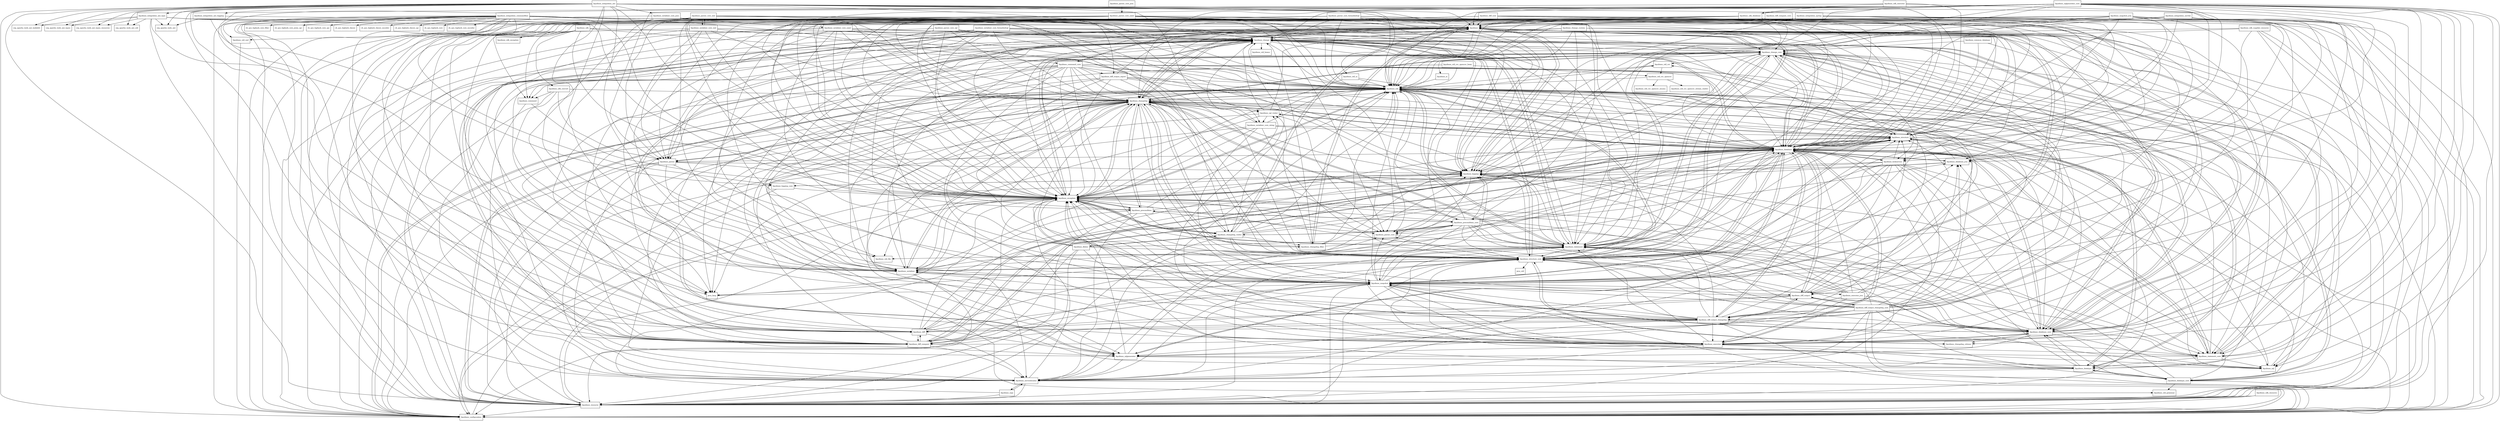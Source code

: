 digraph liquibase_core_3_6_3_package_dependencies {
  node [shape = box, fontsize=10.0];
  liquibase -> java_lang;
  liquibase -> liquibase_change;
  liquibase -> liquibase_change_core;
  liquibase -> liquibase_changelog;
  liquibase -> liquibase_changelog_filter;
  liquibase -> liquibase_changelog_visitor;
  liquibase -> liquibase_command;
  liquibase -> liquibase_command_core;
  liquibase -> liquibase_database;
  liquibase -> liquibase_database_core;
  liquibase -> liquibase_diff;
  liquibase -> liquibase_diff_compare;
  liquibase -> liquibase_diff_output_changelog;
  liquibase -> liquibase_exception;
  liquibase -> liquibase_executor;
  liquibase -> liquibase_lockservice;
  liquibase -> liquibase_logging;
  liquibase -> liquibase_parser;
  liquibase -> liquibase_resource;
  liquibase -> liquibase_serializer;
  liquibase -> liquibase_snapshot;
  liquibase -> liquibase_statement;
  liquibase -> liquibase_statement_core;
  liquibase -> liquibase_structure_core;
  liquibase -> liquibase_util;
  liquibase_change -> java_lang;
  liquibase_change -> liquibase_change_core;
  liquibase_change -> liquibase_changelog;
  liquibase_change -> liquibase_configuration;
  liquibase_change -> liquibase_database;
  liquibase_change -> liquibase_database_core;
  liquibase_change -> liquibase_exception;
  liquibase_change -> liquibase_logging;
  liquibase_change -> liquibase_parser_core;
  liquibase_change -> liquibase_resource;
  liquibase_change -> liquibase_serializer;
  liquibase_change -> liquibase_serializer_core_string;
  liquibase_change -> liquibase_servicelocator;
  liquibase_change -> liquibase_sqlgenerator;
  liquibase_change -> liquibase_statement;
  liquibase_change -> liquibase_statement_core;
  liquibase_change -> liquibase_structure;
  liquibase_change -> liquibase_structure_core;
  liquibase_change -> liquibase_util;
  liquibase_change -> liquibase_util_beans;
  liquibase_change_core -> liquibase;
  liquibase_change_core -> liquibase_change;
  liquibase_change_core -> liquibase_changelog;
  liquibase_change_core -> liquibase_configuration;
  liquibase_change_core -> liquibase_database;
  liquibase_change_core -> liquibase_database_core;
  liquibase_change_core -> liquibase_datatype;
  liquibase_change_core -> liquibase_diff_compare;
  liquibase_change_core -> liquibase_exception;
  liquibase_change_core -> liquibase_executor;
  liquibase_change_core -> liquibase_io;
  liquibase_change_core -> liquibase_logging;
  liquibase_change_core -> liquibase_parser_core;
  liquibase_change_core -> liquibase_resource;
  liquibase_change_core -> liquibase_serializer;
  liquibase_change_core -> liquibase_snapshot;
  liquibase_change_core -> liquibase_sql;
  liquibase_change_core -> liquibase_sqlgenerator;
  liquibase_change_core -> liquibase_statement;
  liquibase_change_core -> liquibase_statement_core;
  liquibase_change_core -> liquibase_structure;
  liquibase_change_core -> liquibase_structure_core;
  liquibase_change_core -> liquibase_util;
  liquibase_change_core -> liquibase_util_csv;
  liquibase_change_custom -> liquibase_change;
  liquibase_change_custom -> liquibase_database;
  liquibase_change_custom -> liquibase_exception;
  liquibase_change_custom -> liquibase_parser_core;
  liquibase_change_custom -> liquibase_resource;
  liquibase_change_custom -> liquibase_serializer;
  liquibase_change_custom -> liquibase_statement;
  liquibase_change_custom -> liquibase_util;
  liquibase_changelog -> java_lang;
  liquibase_changelog -> liquibase;
  liquibase_changelog -> liquibase_change;
  liquibase_changelog -> liquibase_change_core;
  liquibase_changelog -> liquibase_changelog_filter;
  liquibase_changelog -> liquibase_changelog_visitor;
  liquibase_changelog -> liquibase_configuration;
  liquibase_changelog -> liquibase_database;
  liquibase_changelog -> liquibase_database_core;
  liquibase_changelog -> liquibase_exception;
  liquibase_changelog -> liquibase_executor;
  liquibase_changelog -> liquibase_logging;
  liquibase_changelog -> liquibase_parser;
  liquibase_changelog -> liquibase_parser_core;
  liquibase_changelog -> liquibase_precondition;
  liquibase_changelog -> liquibase_precondition_core;
  liquibase_changelog -> liquibase_resource;
  liquibase_changelog -> liquibase_serializer;
  liquibase_changelog -> liquibase_servicelocator;
  liquibase_changelog -> liquibase_snapshot;
  liquibase_changelog -> liquibase_sql_visitor;
  liquibase_changelog -> liquibase_sqlgenerator;
  liquibase_changelog -> liquibase_statement;
  liquibase_changelog -> liquibase_statement_core;
  liquibase_changelog -> liquibase_structure;
  liquibase_changelog -> liquibase_structure_core;
  liquibase_changelog -> liquibase_util;
  liquibase_changelog -> liquibase_util_csv;
  liquibase_changelog -> liquibase_util_file;
  liquibase_changelog_column -> liquibase_structure_core;
  liquibase_changelog_filter -> liquibase;
  liquibase_changelog_filter -> liquibase_change;
  liquibase_changelog_filter -> liquibase_change_core;
  liquibase_changelog_filter -> liquibase_changelog;
  liquibase_changelog_filter -> liquibase_database;
  liquibase_changelog_filter -> liquibase_exception;
  liquibase_changelog_filter -> liquibase_sql_visitor;
  liquibase_changelog_filter -> liquibase_util;
  liquibase_changelog_visitor -> liquibase;
  liquibase_changelog_visitor -> liquibase_change;
  liquibase_changelog_visitor -> liquibase_changelog;
  liquibase_changelog_visitor -> liquibase_changelog_filter;
  liquibase_changelog_visitor -> liquibase_database;
  liquibase_changelog_visitor -> liquibase_dbdoc;
  liquibase_changelog_visitor -> liquibase_exception;
  liquibase_changelog_visitor -> liquibase_logging;
  liquibase_changelog_visitor -> liquibase_precondition_core;
  liquibase_changelog_visitor -> liquibase_resource;
  liquibase_changelog_visitor -> liquibase_snapshot;
  liquibase_changelog_visitor -> liquibase_structure;
  liquibase_changelog_visitor -> liquibase_structure_core;
  liquibase_changelog_visitor -> liquibase_util;
  liquibase_command -> liquibase_exception;
  liquibase_command -> liquibase_servicelocator;
  liquibase_command_core -> liquibase;
  liquibase_command_core -> liquibase_changelog;
  liquibase_command_core -> liquibase_command;
  liquibase_command_core -> liquibase_database;
  liquibase_command_core -> liquibase_diff;
  liquibase_command_core -> liquibase_diff_compare;
  liquibase_command_core -> liquibase_diff_output;
  liquibase_command_core -> liquibase_diff_output_changelog;
  liquibase_command_core -> liquibase_diff_output_report;
  liquibase_command_core -> liquibase_exception;
  liquibase_command_core -> liquibase_executor;
  liquibase_command_core -> liquibase_lockservice;
  liquibase_command_core -> liquibase_logging;
  liquibase_command_core -> liquibase_serializer;
  liquibase_command_core -> liquibase_snapshot;
  liquibase_command_core -> liquibase_statement;
  liquibase_command_core -> liquibase_statement_core;
  liquibase_command_core -> liquibase_structure_core;
  liquibase_command_core -> liquibase_util;
  liquibase_common_datatype -> liquibase_change_core;
  liquibase_common_datatype -> liquibase_database;
  liquibase_common_datatype -> liquibase_datatype;
  liquibase_configuration -> liquibase_exception;
  liquibase_configuration -> liquibase_util;
  liquibase_database -> liquibase;
  liquibase_database -> liquibase_change;
  liquibase_database -> liquibase_change_core;
  liquibase_database -> liquibase_changelog;
  liquibase_database -> liquibase_configuration;
  liquibase_database -> liquibase_database_core;
  liquibase_database -> liquibase_database_jvm;
  liquibase_database -> liquibase_diff;
  liquibase_database -> liquibase_diff_compare;
  liquibase_database -> liquibase_diff_output;
  liquibase_database -> liquibase_diff_output_changelog;
  liquibase_database -> liquibase_exception;
  liquibase_database -> liquibase_executor;
  liquibase_database -> liquibase_lockservice;
  liquibase_database -> liquibase_logging;
  liquibase_database -> liquibase_parser;
  liquibase_database -> liquibase_resource;
  liquibase_database -> liquibase_servicelocator;
  liquibase_database -> liquibase_snapshot;
  liquibase_database -> liquibase_sql;
  liquibase_database -> liquibase_sql_visitor;
  liquibase_database -> liquibase_sqlgenerator;
  liquibase_database -> liquibase_statement;
  liquibase_database -> liquibase_statement_core;
  liquibase_database -> liquibase_structure;
  liquibase_database -> liquibase_structure_core;
  liquibase_database -> liquibase_util;
  liquibase_database_core -> liquibase;
  liquibase_database_core -> liquibase_change;
  liquibase_database_core -> liquibase_change_core;
  liquibase_database_core -> liquibase_changelog_column;
  liquibase_database_core -> liquibase_database;
  liquibase_database_core -> liquibase_database_jvm;
  liquibase_database_core -> liquibase_exception;
  liquibase_database_core -> liquibase_executor;
  liquibase_database_core -> liquibase_logging;
  liquibase_database_core -> liquibase_snapshot;
  liquibase_database_core -> liquibase_sql;
  liquibase_database_core -> liquibase_sqlgenerator;
  liquibase_database_core -> liquibase_statement;
  liquibase_database_core -> liquibase_statement_core;
  liquibase_database_core -> liquibase_structure;
  liquibase_database_core -> liquibase_structure_core;
  liquibase_database_core -> liquibase_util;
  liquibase_database_jvm -> liquibase_database;
  liquibase_database_jvm -> liquibase_exception;
  liquibase_database_jvm -> liquibase_logging;
  liquibase_database_jvm -> liquibase_util;
  liquibase_datatype -> liquibase_change;
  liquibase_datatype -> liquibase_change_core;
  liquibase_datatype -> liquibase_database;
  liquibase_datatype -> liquibase_database_core;
  liquibase_datatype -> liquibase_datatype_core;
  liquibase_datatype -> liquibase_exception;
  liquibase_datatype -> liquibase_servicelocator;
  liquibase_datatype -> liquibase_statement;
  liquibase_datatype -> liquibase_structure_core;
  liquibase_datatype -> liquibase_util;
  liquibase_datatype_core -> liquibase_change_core;
  liquibase_datatype_core -> liquibase_configuration;
  liquibase_datatype_core -> liquibase_database;
  liquibase_datatype_core -> liquibase_database_core;
  liquibase_datatype_core -> liquibase_datatype;
  liquibase_datatype_core -> liquibase_exception;
  liquibase_datatype_core -> liquibase_logging;
  liquibase_datatype_core -> liquibase_statement;
  liquibase_datatype_core -> liquibase_util;
  liquibase_datatype_core -> liquibase_util_grammar;
  liquibase_dbdoc -> liquibase_change;
  liquibase_dbdoc -> liquibase_changelog;
  liquibase_dbdoc -> liquibase_changelog_visitor;
  liquibase_dbdoc -> liquibase_configuration;
  liquibase_dbdoc -> liquibase_database;
  liquibase_dbdoc -> liquibase_exception;
  liquibase_dbdoc -> liquibase_executor;
  liquibase_dbdoc -> liquibase_resource;
  liquibase_dbdoc -> liquibase_structure_core;
  liquibase_dbdoc -> liquibase_util;
  liquibase_diff -> liquibase;
  liquibase_diff -> liquibase_database;
  liquibase_diff -> liquibase_diff_compare;
  liquibase_diff -> liquibase_exception;
  liquibase_diff -> liquibase_servicelocator;
  liquibase_diff -> liquibase_snapshot;
  liquibase_diff -> liquibase_structure;
  liquibase_diff -> liquibase_structure_core;
  liquibase_diff_compare -> liquibase;
  liquibase_diff_compare -> liquibase_database;
  liquibase_diff_compare -> liquibase_diff;
  liquibase_diff_compare -> liquibase_exception;
  liquibase_diff_compare -> liquibase_servicelocator;
  liquibase_diff_compare -> liquibase_structure;
  liquibase_diff_compare -> liquibase_structure_core;
  liquibase_diff_compare -> liquibase_util;
  liquibase_diff_compare_core -> liquibase;
  liquibase_diff_compare_core -> liquibase_configuration;
  liquibase_diff_compare_core -> liquibase_database;
  liquibase_diff_compare_core -> liquibase_diff;
  liquibase_diff_compare_core -> liquibase_diff_compare;
  liquibase_diff_compare_core -> liquibase_structure;
  liquibase_diff_compare_core -> liquibase_structure_core;
  liquibase_diff_compare_core -> liquibase_util;
  liquibase_diff_core -> liquibase;
  liquibase_diff_core -> liquibase_database;
  liquibase_diff_core -> liquibase_diff;
  liquibase_diff_core -> liquibase_diff_compare;
  liquibase_diff_core -> liquibase_exception;
  liquibase_diff_core -> liquibase_snapshot;
  liquibase_diff_core -> liquibase_structure;
  liquibase_diff_core -> liquibase_structure_core;
  liquibase_diff_core -> liquibase_util;
  liquibase_diff_output -> liquibase;
  liquibase_diff_output -> liquibase_database;
  liquibase_diff_output -> liquibase_database_core;
  liquibase_diff_output -> liquibase_diff;
  liquibase_diff_output -> liquibase_diff_compare;
  liquibase_diff_output -> liquibase_diff_output_changelog;
  liquibase_diff_output -> liquibase_diff_output_changelog_core;
  liquibase_diff_output -> liquibase_exception;
  liquibase_diff_output -> liquibase_structure;
  liquibase_diff_output -> liquibase_structure_core;
  liquibase_diff_output -> liquibase_util;
  liquibase_diff_output_changelog -> liquibase;
  liquibase_diff_output_changelog -> liquibase_change;
  liquibase_diff_output_changelog -> liquibase_changelog;
  liquibase_diff_output_changelog -> liquibase_configuration;
  liquibase_diff_output_changelog -> liquibase_database;
  liquibase_diff_output_changelog -> liquibase_database_core;
  liquibase_diff_output_changelog -> liquibase_diff;
  liquibase_diff_output_changelog -> liquibase_diff_compare;
  liquibase_diff_output_changelog -> liquibase_diff_output;
  liquibase_diff_output_changelog -> liquibase_exception;
  liquibase_diff_output_changelog -> liquibase_executor;
  liquibase_diff_output_changelog -> liquibase_logging;
  liquibase_diff_output_changelog -> liquibase_serializer;
  liquibase_diff_output_changelog -> liquibase_servicelocator;
  liquibase_diff_output_changelog -> liquibase_snapshot;
  liquibase_diff_output_changelog -> liquibase_statement;
  liquibase_diff_output_changelog -> liquibase_statement_core;
  liquibase_diff_output_changelog -> liquibase_structure;
  liquibase_diff_output_changelog -> liquibase_structure_core;
  liquibase_diff_output_changelog -> liquibase_util;
  liquibase_diff_output_changelog_core -> liquibase;
  liquibase_diff_output_changelog_core -> liquibase_change;
  liquibase_diff_output_changelog_core -> liquibase_change_core;
  liquibase_diff_output_changelog_core -> liquibase_configuration;
  liquibase_diff_output_changelog_core -> liquibase_database;
  liquibase_diff_output_changelog_core -> liquibase_database_core;
  liquibase_diff_output_changelog_core -> liquibase_database_jvm;
  liquibase_diff_output_changelog_core -> liquibase_datatype;
  liquibase_diff_output_changelog_core -> liquibase_datatype_core;
  liquibase_diff_output_changelog_core -> liquibase_diff;
  liquibase_diff_output_changelog_core -> liquibase_diff_compare;
  liquibase_diff_output_changelog_core -> liquibase_diff_output;
  liquibase_diff_output_changelog_core -> liquibase_diff_output_changelog;
  liquibase_diff_output_changelog_core -> liquibase_exception;
  liquibase_diff_output_changelog_core -> liquibase_logging;
  liquibase_diff_output_changelog_core -> liquibase_servicelocator;
  liquibase_diff_output_changelog_core -> liquibase_snapshot;
  liquibase_diff_output_changelog_core -> liquibase_statement;
  liquibase_diff_output_changelog_core -> liquibase_structure;
  liquibase_diff_output_changelog_core -> liquibase_structure_core;
  liquibase_diff_output_changelog_core -> liquibase_util;
  liquibase_diff_output_changelog_core -> liquibase_util_csv;
  liquibase_diff_output_report -> liquibase;
  liquibase_diff_output_report -> liquibase_database;
  liquibase_diff_output_report -> liquibase_diff;
  liquibase_diff_output_report -> liquibase_diff_compare;
  liquibase_diff_output_report -> liquibase_exception;
  liquibase_diff_output_report -> liquibase_snapshot;
  liquibase_diff_output_report -> liquibase_structure;
  liquibase_diff_output_report -> liquibase_structure_core;
  liquibase_diff_output_report -> liquibase_util;
  liquibase_exception -> java_lang;
  liquibase_exception -> liquibase_change;
  liquibase_exception -> liquibase_changelog;
  liquibase_exception -> liquibase_changelog_visitor;
  liquibase_exception -> liquibase_database;
  liquibase_exception -> liquibase_logging;
  liquibase_exception -> liquibase_precondition;
  liquibase_exception -> liquibase_statement;
  liquibase_exception -> liquibase_util;
  liquibase_executor -> liquibase_change;
  liquibase_executor -> liquibase_database;
  liquibase_executor -> liquibase_database_core;
  liquibase_executor -> liquibase_exception;
  liquibase_executor -> liquibase_servicelocator;
  liquibase_executor -> liquibase_sql;
  liquibase_executor -> liquibase_sql_visitor;
  liquibase_executor -> liquibase_sqlgenerator;
  liquibase_executor -> liquibase_statement;
  liquibase_executor -> liquibase_statement_core;
  liquibase_executor -> liquibase_util;
  liquibase_executor_jvm -> liquibase_database;
  liquibase_executor_jvm -> liquibase_database_core;
  liquibase_executor_jvm -> liquibase_database_jvm;
  liquibase_executor_jvm -> liquibase_exception;
  liquibase_executor_jvm -> liquibase_executor;
  liquibase_executor_jvm -> liquibase_logging;
  liquibase_executor_jvm -> liquibase_sql;
  liquibase_executor_jvm -> liquibase_sqlgenerator;
  liquibase_executor_jvm -> liquibase_statement;
  liquibase_executor_jvm -> liquibase_util;
  liquibase_integration_ant -> liquibase;
  liquibase_integration_ant -> liquibase_configuration;
  liquibase_integration_ant -> liquibase_database;
  liquibase_integration_ant -> liquibase_diff;
  liquibase_integration_ant -> liquibase_diff_compare;
  liquibase_integration_ant -> liquibase_diff_output;
  liquibase_integration_ant -> liquibase_diff_output_changelog;
  liquibase_integration_ant -> liquibase_diff_output_report;
  liquibase_integration_ant -> liquibase_exception;
  liquibase_integration_ant -> liquibase_integration_ant_logging;
  liquibase_integration_ant -> liquibase_integration_ant_type;
  liquibase_integration_ant -> liquibase_logging;
  liquibase_integration_ant -> liquibase_resource;
  liquibase_integration_ant -> liquibase_serializer;
  liquibase_integration_ant -> liquibase_serializer_core_json;
  liquibase_integration_ant -> liquibase_serializer_core_string;
  liquibase_integration_ant -> liquibase_snapshot;
  liquibase_integration_ant -> liquibase_util;
  liquibase_integration_ant -> liquibase_util_ui;
  liquibase_integration_ant -> org_apache_tools_ant;
  liquibase_integration_ant -> org_apache_tools_ant_taskdefs;
  liquibase_integration_ant -> org_apache_tools_ant_types;
  liquibase_integration_ant -> org_apache_tools_ant_types_resources;
  liquibase_integration_ant -> org_apache_tools_ant_util;
  liquibase_integration_ant_logging -> liquibase_logging;
  liquibase_integration_ant_logging -> liquibase_logging_core;
  liquibase_integration_ant_logging -> org_apache_tools_ant;
  liquibase_integration_ant_type -> liquibase;
  liquibase_integration_ant_type -> liquibase_database;
  liquibase_integration_ant_type -> liquibase_database_jvm;
  liquibase_integration_ant_type -> liquibase_exception;
  liquibase_integration_ant_type -> liquibase_resource;
  liquibase_integration_ant_type -> liquibase_serializer;
  liquibase_integration_ant_type -> org_apache_tools_ant;
  liquibase_integration_ant_type -> org_apache_tools_ant_taskdefs;
  liquibase_integration_ant_type -> org_apache_tools_ant_types;
  liquibase_integration_ant_type -> org_apache_tools_ant_types_resources;
  liquibase_integration_ant_type -> org_apache_tools_ant_util;
  liquibase_integration_commandline -> ch_qos_logback_classic;
  liquibase_integration_commandline -> ch_qos_logback_classic_encoder;
  liquibase_integration_commandline -> ch_qos_logback_classic_spi;
  liquibase_integration_commandline -> ch_qos_logback_core;
  liquibase_integration_commandline -> ch_qos_logback_core_encoder;
  liquibase_integration_commandline -> ch_qos_logback_core_filter;
  liquibase_integration_commandline -> ch_qos_logback_core_joran_spi;
  liquibase_integration_commandline -> ch_qos_logback_core_spi;
  liquibase_integration_commandline -> java_lang;
  liquibase_integration_commandline -> liquibase;
  liquibase_integration_commandline -> liquibase_change;
  liquibase_integration_commandline -> liquibase_changelog_visitor;
  liquibase_integration_commandline -> liquibase_command;
  liquibase_integration_commandline -> liquibase_command_core;
  liquibase_integration_commandline -> liquibase_configuration;
  liquibase_integration_commandline -> liquibase_database;
  liquibase_integration_commandline -> liquibase_database_core;
  liquibase_integration_commandline -> liquibase_diff_compare;
  liquibase_integration_commandline -> liquibase_diff_output;
  liquibase_integration_commandline -> liquibase_exception;
  liquibase_integration_commandline -> liquibase_executor;
  liquibase_integration_commandline -> liquibase_lockservice;
  liquibase_integration_commandline -> liquibase_logging;
  liquibase_integration_commandline -> liquibase_logging_core;
  liquibase_integration_commandline -> liquibase_resource;
  liquibase_integration_commandline -> liquibase_servicelocator;
  liquibase_integration_commandline -> liquibase_statement;
  liquibase_integration_commandline -> liquibase_statement_core;
  liquibase_integration_commandline -> liquibase_structure_core;
  liquibase_integration_commandline -> liquibase_util;
  liquibase_integration_commandline -> liquibase_util_xml;
  liquibase_integration_servlet -> liquibase;
  liquibase_integration_servlet -> liquibase_configuration;
  liquibase_integration_servlet -> liquibase_database;
  liquibase_integration_servlet -> liquibase_database_jvm;
  liquibase_integration_servlet -> liquibase_exception;
  liquibase_integration_servlet -> liquibase_logging;
  liquibase_integration_servlet -> liquibase_resource;
  liquibase_integration_servlet -> liquibase_util;
  liquibase_integration_spring -> liquibase;
  liquibase_integration_spring -> liquibase_configuration;
  liquibase_integration_spring -> liquibase_database;
  liquibase_integration_spring -> liquibase_database_jvm;
  liquibase_integration_spring -> liquibase_exception;
  liquibase_integration_spring -> liquibase_logging;
  liquibase_integration_spring -> liquibase_resource;
  liquibase_integration_spring -> liquibase_util;
  liquibase_integration_spring -> liquibase_util_file;
  liquibase_io -> liquibase_util;
  liquibase_lockservice -> liquibase_configuration;
  liquibase_lockservice -> liquibase_database;
  liquibase_lockservice -> liquibase_database_core;
  liquibase_lockservice -> liquibase_exception;
  liquibase_lockservice -> liquibase_executor;
  liquibase_lockservice -> liquibase_logging;
  liquibase_lockservice -> liquibase_servicelocator;
  liquibase_lockservice -> liquibase_snapshot;
  liquibase_lockservice -> liquibase_sql;
  liquibase_lockservice -> liquibase_sqlgenerator;
  liquibase_lockservice -> liquibase_statement;
  liquibase_lockservice -> liquibase_statement_core;
  liquibase_lockservice -> liquibase_structure;
  liquibase_lockservice -> liquibase_structure_core;
  liquibase_logging -> java_lang;
  liquibase_logging -> liquibase;
  liquibase_logging -> liquibase_logging_core;
  liquibase_logging_core -> liquibase_configuration;
  liquibase_logging_core -> liquibase_exception;
  liquibase_logging_core -> liquibase_logging;
  liquibase_osgi -> liquibase_logging;
  liquibase_osgi -> liquibase_resource;
  liquibase_osgi -> liquibase_servicelocator;
  liquibase_parser -> liquibase_changelog;
  liquibase_parser -> liquibase_configuration;
  liquibase_parser -> liquibase_exception;
  liquibase_parser -> liquibase_logging;
  liquibase_parser -> liquibase_resource;
  liquibase_parser -> liquibase_serializer;
  liquibase_parser -> liquibase_servicelocator;
  liquibase_parser -> liquibase_snapshot;
  liquibase_parser_core -> liquibase_exception;
  liquibase_parser_core -> liquibase_statement;
  liquibase_parser_core -> liquibase_util;
  liquibase_parser_core_formattedsql -> liquibase;
  liquibase_parser_core_formattedsql -> liquibase_change;
  liquibase_parser_core_formattedsql -> liquibase_change_core;
  liquibase_parser_core_formattedsql -> liquibase_changelog;
  liquibase_parser_core_formattedsql -> liquibase_database;
  liquibase_parser_core_formattedsql -> liquibase_exception;
  liquibase_parser_core_formattedsql -> liquibase_logging;
  liquibase_parser_core_formattedsql -> liquibase_parser;
  liquibase_parser_core_formattedsql -> liquibase_precondition;
  liquibase_parser_core_formattedsql -> liquibase_precondition_core;
  liquibase_parser_core_formattedsql -> liquibase_resource;
  liquibase_parser_core_formattedsql -> liquibase_util;
  liquibase_parser_core_json -> liquibase_parser_core_yaml;
  liquibase_parser_core_sql -> liquibase_change;
  liquibase_parser_core_sql -> liquibase_change_core;
  liquibase_parser_core_sql -> liquibase_changelog;
  liquibase_parser_core_sql -> liquibase_database;
  liquibase_parser_core_sql -> liquibase_exception;
  liquibase_parser_core_sql -> liquibase_parser;
  liquibase_parser_core_sql -> liquibase_resource;
  liquibase_parser_core_sql -> liquibase_util;
  liquibase_parser_core_xml -> liquibase_change;
  liquibase_parser_core_xml -> liquibase_changelog;
  liquibase_parser_core_xml -> liquibase_exception;
  liquibase_parser_core_xml -> liquibase_logging;
  liquibase_parser_core_xml -> liquibase_parser;
  liquibase_parser_core_xml -> liquibase_parser_core;
  liquibase_parser_core_xml -> liquibase_precondition;
  liquibase_parser_core_xml -> liquibase_resource;
  liquibase_parser_core_xml -> liquibase_serializer;
  liquibase_parser_core_xml -> liquibase_serializer_core_xml;
  liquibase_parser_core_xml -> liquibase_sql_visitor;
  liquibase_parser_core_xml -> liquibase_util;
  liquibase_parser_core_xml -> liquibase_util_file;
  liquibase_parser_core_yaml -> liquibase;
  liquibase_parser_core_yaml -> liquibase_changelog;
  liquibase_parser_core_yaml -> liquibase_configuration;
  liquibase_parser_core_yaml -> liquibase_database;
  liquibase_parser_core_yaml -> liquibase_exception;
  liquibase_parser_core_yaml -> liquibase_logging;
  liquibase_parser_core_yaml -> liquibase_parser;
  liquibase_parser_core_yaml -> liquibase_parser_core;
  liquibase_parser_core_yaml -> liquibase_resource;
  liquibase_parser_core_yaml -> liquibase_snapshot;
  liquibase_parser_core_yaml -> liquibase_util;
  liquibase_precondition -> liquibase_changelog;
  liquibase_precondition -> liquibase_changelog_visitor;
  liquibase_precondition -> liquibase_database;
  liquibase_precondition -> liquibase_exception;
  liquibase_precondition -> liquibase_parser_core;
  liquibase_precondition -> liquibase_precondition_core;
  liquibase_precondition -> liquibase_resource;
  liquibase_precondition -> liquibase_serializer;
  liquibase_precondition -> liquibase_servicelocator;
  liquibase_precondition -> liquibase_util;
  liquibase_precondition_core -> liquibase_changelog;
  liquibase_precondition_core -> liquibase_changelog_visitor;
  liquibase_precondition_core -> liquibase_database;
  liquibase_precondition_core -> liquibase_database_core;
  liquibase_precondition_core -> liquibase_database_jvm;
  liquibase_precondition_core -> liquibase_exception;
  liquibase_precondition_core -> liquibase_executor;
  liquibase_precondition_core -> liquibase_logging;
  liquibase_precondition_core -> liquibase_parser_core;
  liquibase_precondition_core -> liquibase_precondition;
  liquibase_precondition_core -> liquibase_resource;
  liquibase_precondition_core -> liquibase_serializer;
  liquibase_precondition_core -> liquibase_snapshot;
  liquibase_precondition_core -> liquibase_statement;
  liquibase_precondition_core -> liquibase_statement_core;
  liquibase_precondition_core -> liquibase_structure;
  liquibase_precondition_core -> liquibase_structure_core;
  liquibase_precondition_core -> liquibase_util;
  liquibase_resource -> liquibase_configuration;
  liquibase_resource -> liquibase_exception;
  liquibase_resource -> liquibase_logging;
  liquibase_resource -> liquibase_util;
  liquibase_sdk -> liquibase_change;
  liquibase_sdk -> liquibase_command;
  liquibase_sdk -> liquibase_exception;
  liquibase_sdk -> liquibase_sdk_convert;
  liquibase_sdk -> liquibase_sdk_exception;
  liquibase_sdk -> liquibase_servicelocator;
  liquibase_sdk -> liquibase_sqlgenerator;
  liquibase_sdk -> liquibase_util;
  liquibase_sdk_convert -> liquibase_changelog;
  liquibase_sdk_convert -> liquibase_command;
  liquibase_sdk_convert -> liquibase_parser;
  liquibase_sdk_convert -> liquibase_resource;
  liquibase_sdk_convert -> liquibase_serializer;
  liquibase_sdk_database -> liquibase;
  liquibase_sdk_database -> liquibase_change;
  liquibase_sdk_database -> liquibase_changelog;
  liquibase_sdk_database -> liquibase_database;
  liquibase_sdk_database -> liquibase_exception;
  liquibase_sdk_database -> liquibase_lockservice;
  liquibase_sdk_database -> liquibase_statement;
  liquibase_sdk_database -> liquibase_structure;
  liquibase_sdk_database -> liquibase_structure_core;
  liquibase_sdk_executor -> liquibase_database;
  liquibase_sdk_executor -> liquibase_executor;
  liquibase_sdk_executor -> liquibase_sdk_database;
  liquibase_sdk_executor -> liquibase_servicelocator;
  liquibase_sdk_resource -> liquibase_configuration;
  liquibase_sdk_resource -> liquibase_resource;
  liquibase_sdk_supplier_resource -> liquibase_change;
  liquibase_sdk_supplier_resource -> liquibase_change_core;
  liquibase_sdk_supplier_resource -> liquibase_configuration;
  liquibase_sdk_supplier_resource -> liquibase_database;
  liquibase_sdk_supplier_resource -> liquibase_database_core;
  liquibase_sdk_supplier_resource -> liquibase_resource;
  liquibase_serializer -> liquibase_changelog;
  liquibase_serializer -> liquibase_exception;
  liquibase_serializer -> liquibase_parser_core;
  liquibase_serializer -> liquibase_resource;
  liquibase_serializer -> liquibase_servicelocator;
  liquibase_serializer -> liquibase_snapshot;
  liquibase_serializer -> liquibase_util;
  liquibase_serializer_core_formattedsql -> liquibase_change;
  liquibase_serializer_core_formattedsql -> liquibase_changelog;
  liquibase_serializer_core_formattedsql -> liquibase_configuration;
  liquibase_serializer_core_formattedsql -> liquibase_database;
  liquibase_serializer_core_formattedsql -> liquibase_exception;
  liquibase_serializer_core_formattedsql -> liquibase_serializer;
  liquibase_serializer_core_formattedsql -> liquibase_sql;
  liquibase_serializer_core_formattedsql -> liquibase_sqlgenerator;
  liquibase_serializer_core_formattedsql -> liquibase_statement;
  liquibase_serializer_core_json -> liquibase_changelog;
  liquibase_serializer_core_json -> liquibase_configuration;
  liquibase_serializer_core_json -> liquibase_serializer;
  liquibase_serializer_core_json -> liquibase_serializer_core_yaml;
  liquibase_serializer_core_json -> liquibase_util;
  liquibase_serializer_core_string -> liquibase_changelog;
  liquibase_serializer_core_string -> liquibase_configuration;
  liquibase_serializer_core_string -> liquibase_database;
  liquibase_serializer_core_string -> liquibase_exception;
  liquibase_serializer_core_string -> liquibase_serializer;
  liquibase_serializer_core_string -> liquibase_snapshot;
  liquibase_serializer_core_string -> liquibase_structure;
  liquibase_serializer_core_string -> liquibase_structure_core;
  liquibase_serializer_core_string -> liquibase_util;
  liquibase_serializer_core_xml -> liquibase_change;
  liquibase_serializer_core_xml -> liquibase_changelog;
  liquibase_serializer_core_xml -> liquibase_configuration;
  liquibase_serializer_core_xml -> liquibase_exception;
  liquibase_serializer_core_xml -> liquibase_parser;
  liquibase_serializer_core_xml -> liquibase_parser_core_xml;
  liquibase_serializer_core_xml -> liquibase_serializer;
  liquibase_serializer_core_xml -> liquibase_statement;
  liquibase_serializer_core_xml -> liquibase_util;
  liquibase_serializer_core_xml -> liquibase_util_xml;
  liquibase_serializer_core_yaml -> java_lang;
  liquibase_serializer_core_yaml -> liquibase_change;
  liquibase_serializer_core_yaml -> liquibase_changelog;
  liquibase_serializer_core_yaml -> liquibase_configuration;
  liquibase_serializer_core_yaml -> liquibase_exception;
  liquibase_serializer_core_yaml -> liquibase_serializer;
  liquibase_serializer_core_yaml -> liquibase_snapshot;
  liquibase_serializer_core_yaml -> liquibase_statement;
  liquibase_serializer_core_yaml -> liquibase_structure;
  liquibase_serializer_core_yaml -> liquibase_structure_core;
  liquibase_serializer_core_yaml -> liquibase_util;
  liquibase_servicelocator -> liquibase_configuration;
  liquibase_servicelocator -> liquibase_exception;
  liquibase_servicelocator -> liquibase_logging;
  liquibase_servicelocator -> liquibase_osgi;
  liquibase_servicelocator -> liquibase_resource;
  liquibase_servicelocator -> liquibase_util;
  liquibase_snapshot -> java_lang;
  liquibase_snapshot -> liquibase;
  liquibase_snapshot -> liquibase_configuration;
  liquibase_snapshot -> liquibase_database;
  liquibase_snapshot -> liquibase_database_core;
  liquibase_snapshot -> liquibase_database_jvm;
  liquibase_snapshot -> liquibase_diff_compare;
  liquibase_snapshot -> liquibase_diff_output;
  liquibase_snapshot -> liquibase_exception;
  liquibase_snapshot -> liquibase_executor;
  liquibase_snapshot -> liquibase_executor_jvm;
  liquibase_snapshot -> liquibase_logging;
  liquibase_snapshot -> liquibase_parser_core;
  liquibase_snapshot -> liquibase_resource;
  liquibase_snapshot -> liquibase_serializer;
  liquibase_snapshot -> liquibase_servicelocator;
  liquibase_snapshot -> liquibase_statement;
  liquibase_snapshot -> liquibase_statement_core;
  liquibase_snapshot -> liquibase_structure;
  liquibase_snapshot -> liquibase_structure_core;
  liquibase_snapshot -> liquibase_util;
  liquibase_snapshot_jvm -> liquibase;
  liquibase_snapshot_jvm -> liquibase_database;
  liquibase_snapshot_jvm -> liquibase_database_core;
  liquibase_snapshot_jvm -> liquibase_database_jvm;
  liquibase_snapshot_jvm -> liquibase_diff;
  liquibase_snapshot_jvm -> liquibase_diff_compare;
  liquibase_snapshot_jvm -> liquibase_exception;
  liquibase_snapshot_jvm -> liquibase_executor;
  liquibase_snapshot_jvm -> liquibase_logging;
  liquibase_snapshot_jvm -> liquibase_snapshot;
  liquibase_snapshot_jvm -> liquibase_statement;
  liquibase_snapshot_jvm -> liquibase_statement_core;
  liquibase_snapshot_jvm -> liquibase_structure;
  liquibase_snapshot_jvm -> liquibase_structure_core;
  liquibase_snapshot_jvm -> liquibase_util;
  liquibase_sql -> liquibase_structure;
  liquibase_sql -> liquibase_util;
  liquibase_sql_visitor -> liquibase;
  liquibase_sql_visitor -> liquibase_change;
  liquibase_sql_visitor -> liquibase_database;
  liquibase_sql_visitor -> liquibase_parser_core;
  liquibase_sql_visitor -> liquibase_resource;
  liquibase_sql_visitor -> liquibase_serializer;
  liquibase_sql_visitor -> liquibase_serializer_core_string;
  liquibase_sql_visitor -> liquibase_util;
  liquibase_sqlgenerator -> liquibase_change;
  liquibase_sqlgenerator -> liquibase_database;
  liquibase_sqlgenerator -> liquibase_exception;
  liquibase_sqlgenerator -> liquibase_servicelocator;
  liquibase_sqlgenerator -> liquibase_sql;
  liquibase_sqlgenerator -> liquibase_statement;
  liquibase_sqlgenerator_core -> liquibase;
  liquibase_sqlgenerator_core -> liquibase_change;
  liquibase_sqlgenerator_core -> liquibase_change_core;
  liquibase_sqlgenerator_core -> liquibase_changelog;
  liquibase_sqlgenerator_core -> liquibase_changelog_column;
  liquibase_sqlgenerator_core -> liquibase_configuration;
  liquibase_sqlgenerator_core -> liquibase_database;
  liquibase_sqlgenerator_core -> liquibase_database_core;
  liquibase_sqlgenerator_core -> liquibase_datatype;
  liquibase_sqlgenerator_core -> liquibase_datatype_core;
  liquibase_sqlgenerator_core -> liquibase_exception;
  liquibase_sqlgenerator_core -> liquibase_executor;
  liquibase_sqlgenerator_core -> liquibase_logging;
  liquibase_sqlgenerator_core -> liquibase_parser;
  liquibase_sqlgenerator_core -> liquibase_sdk_database;
  liquibase_sqlgenerator_core -> liquibase_sql;
  liquibase_sqlgenerator_core -> liquibase_sqlgenerator;
  liquibase_sqlgenerator_core -> liquibase_statement;
  liquibase_sqlgenerator_core -> liquibase_statement_core;
  liquibase_sqlgenerator_core -> liquibase_structure;
  liquibase_sqlgenerator_core -> liquibase_structure_core;
  liquibase_sqlgenerator_core -> liquibase_util;
  liquibase_statement -> liquibase_change;
  liquibase_statement -> liquibase_change_core;
  liquibase_statement -> liquibase_changelog;
  liquibase_statement -> liquibase_database;
  liquibase_statement -> liquibase_exception;
  liquibase_statement -> liquibase_logging;
  liquibase_statement -> liquibase_resource;
  liquibase_statement -> liquibase_structure_core;
  liquibase_statement -> liquibase_util;
  liquibase_statement -> liquibase_util_file;
  liquibase_statement_core -> liquibase_change;
  liquibase_statement_core -> liquibase_changelog;
  liquibase_statement_core -> liquibase_database;
  liquibase_statement_core -> liquibase_datatype;
  liquibase_statement_core -> liquibase_sql;
  liquibase_statement_core -> liquibase_statement;
  liquibase_statement_core -> liquibase_util;
  liquibase_structure -> liquibase_database;
  liquibase_structure -> liquibase_diff_compare;
  liquibase_structure -> liquibase_exception;
  liquibase_structure -> liquibase_parser_core;
  liquibase_structure -> liquibase_resource;
  liquibase_structure -> liquibase_serializer;
  liquibase_structure -> liquibase_structure_core;
  liquibase_structure -> liquibase_util;
  liquibase_structure_core -> java_util;
  liquibase_structure_core -> liquibase;
  liquibase_structure_core -> liquibase_change;
  liquibase_structure_core -> liquibase_changelog_column;
  liquibase_structure_core -> liquibase_exception;
  liquibase_structure_core -> liquibase_logging;
  liquibase_structure_core -> liquibase_parser_core;
  liquibase_structure_core -> liquibase_resource;
  liquibase_structure_core -> liquibase_serializer;
  liquibase_structure_core -> liquibase_servicelocator;
  liquibase_structure_core -> liquibase_structure;
  liquibase_structure_core -> liquibase_util;
  liquibase_util -> java_lang;
  liquibase_util -> liquibase_changelog;
  liquibase_util -> liquibase_configuration;
  liquibase_util -> liquibase_database;
  liquibase_util -> liquibase_database_core;
  liquibase_util -> liquibase_datatype;
  liquibase_util -> liquibase_datatype_core;
  liquibase_util -> liquibase_exception;
  liquibase_util -> liquibase_logging;
  liquibase_util -> liquibase_resource;
  liquibase_util -> liquibase_statement;
  liquibase_util -> liquibase_structure_core;
  liquibase_util -> liquibase_util_grammar;
  liquibase_util_csv -> liquibase_util;
  liquibase_util_csv -> liquibase_util_csv_opencsv;
  liquibase_util_csv_opencsv -> liquibase_util;
  liquibase_util_csv_opencsv -> liquibase_util_csv_opencsv_enums;
  liquibase_util_csv_opencsv -> liquibase_util_csv_opencsv_stream_reader;
  liquibase_util_csv_opencsv_bean -> java_lang;
  liquibase_util_csv_opencsv_bean -> liquibase_util;
  liquibase_util_csv_opencsv_bean -> liquibase_util_csv_opencsv;
  liquibase_util_ui -> liquibase_database;
  liquibase_util_ui -> liquibase_exception;
  liquibase_util_ui -> liquibase_util;
  liquibase_util_xml -> liquibase_configuration;
}
